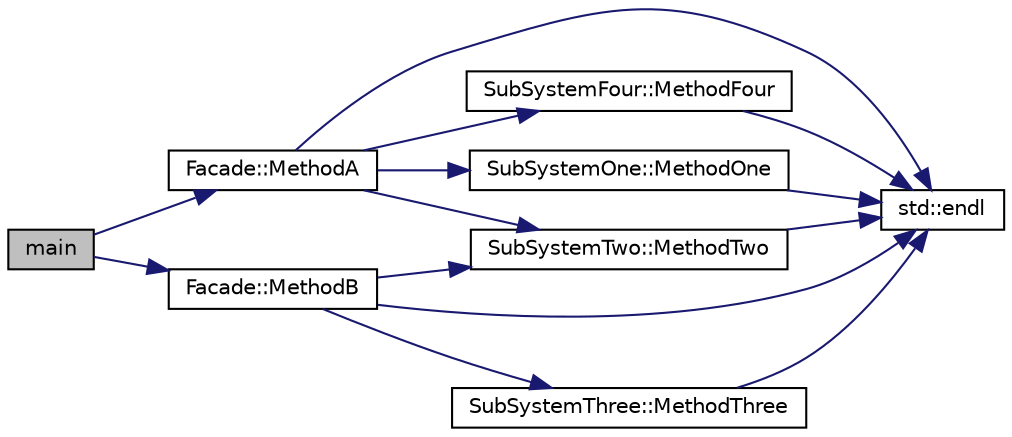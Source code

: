 digraph "main"
{
 // INTERACTIVE_SVG=YES
 // LATEX_PDF_SIZE
  bgcolor="transparent";
  edge [fontname="Helvetica",fontsize="10",labelfontname="Helvetica",labelfontsize="10"];
  node [fontname="Helvetica",fontsize="10",shape=record];
  rankdir="LR";
  Node1 [label="main",height=0.2,width=0.4,color="black", fillcolor="grey75", style="filled", fontcolor="black",tooltip=" "];
  Node1 -> Node2 [color="midnightblue",fontsize="10",style="solid",fontname="Helvetica"];
  Node2 [label="Facade::MethodA",height=0.2,width=0.4,color="black",URL="$da/d1f/classFacade_a43cc0a1078e99042ba8a37b11a44feb6.html#a43cc0a1078e99042ba8a37b11a44feb6",tooltip=" "];
  Node2 -> Node3 [color="midnightblue",fontsize="10",style="solid",fontname="Helvetica"];
  Node3 [label="std::endl",height=0.2,width=0.4,color="black",URL="/Users/shi-rongliu/html_book_20190607/cppreference-doxygen-web.tag.xml$cpp/io/manip/endl.html#",tooltip=" "];
  Node2 -> Node4 [color="midnightblue",fontsize="10",style="solid",fontname="Helvetica"];
  Node4 [label="SubSystemFour::MethodFour",height=0.2,width=0.4,color="black",URL="$dd/dd2/classSubSystemFour_a250a119a22d89cab58ac3df56da0a543.html#a250a119a22d89cab58ac3df56da0a543",tooltip=" "];
  Node4 -> Node3 [color="midnightblue",fontsize="10",style="solid",fontname="Helvetica"];
  Node2 -> Node5 [color="midnightblue",fontsize="10",style="solid",fontname="Helvetica"];
  Node5 [label="SubSystemOne::MethodOne",height=0.2,width=0.4,color="black",URL="$d1/d78/classSubSystemOne_af58c25e4da5a82274339027d5036fb12.html#af58c25e4da5a82274339027d5036fb12",tooltip=" "];
  Node5 -> Node3 [color="midnightblue",fontsize="10",style="solid",fontname="Helvetica"];
  Node2 -> Node6 [color="midnightblue",fontsize="10",style="solid",fontname="Helvetica"];
  Node6 [label="SubSystemTwo::MethodTwo",height=0.2,width=0.4,color="black",URL="$d0/d5f/classSubSystemTwo_a084d1867c7a7db6493f141889f541e86.html#a084d1867c7a7db6493f141889f541e86",tooltip=" "];
  Node6 -> Node3 [color="midnightblue",fontsize="10",style="solid",fontname="Helvetica"];
  Node1 -> Node7 [color="midnightblue",fontsize="10",style="solid",fontname="Helvetica"];
  Node7 [label="Facade::MethodB",height=0.2,width=0.4,color="black",URL="$da/d1f/classFacade_a1bf43d0f6e3ef96a5e673a2e20466beb.html#a1bf43d0f6e3ef96a5e673a2e20466beb",tooltip=" "];
  Node7 -> Node3 [color="midnightblue",fontsize="10",style="solid",fontname="Helvetica"];
  Node7 -> Node8 [color="midnightblue",fontsize="10",style="solid",fontname="Helvetica"];
  Node8 [label="SubSystemThree::MethodThree",height=0.2,width=0.4,color="black",URL="$da/d15/classSubSystemThree_ae36a75feb368455bfe67f5a86522fbdf.html#ae36a75feb368455bfe67f5a86522fbdf",tooltip=" "];
  Node8 -> Node3 [color="midnightblue",fontsize="10",style="solid",fontname="Helvetica"];
  Node7 -> Node6 [color="midnightblue",fontsize="10",style="solid",fontname="Helvetica"];
}
